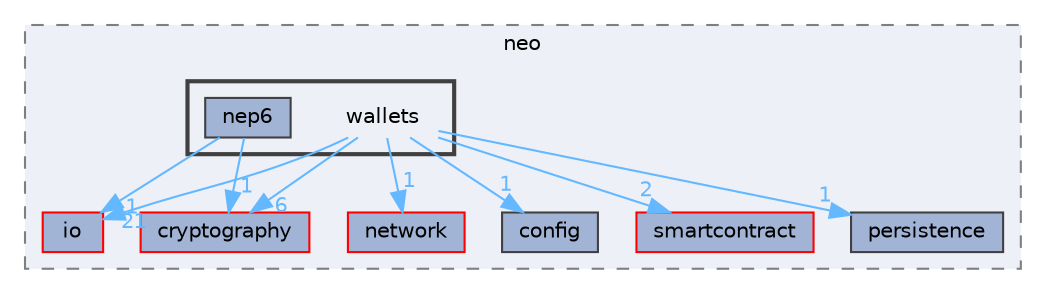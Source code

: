 digraph "include/neo/wallets"
{
 // LATEX_PDF_SIZE
  bgcolor="transparent";
  edge [fontname=Helvetica,fontsize=10,labelfontname=Helvetica,labelfontsize=10];
  node [fontname=Helvetica,fontsize=10,shape=box,height=0.2,width=0.4];
  compound=true
  subgraph clusterdir_8edea8149d7e00842ba8fdc4f4695c6b {
    graph [ bgcolor="#edf0f7", pencolor="grey50", label="neo", fontname=Helvetica,fontsize=10 style="filled,dashed", URL="dir_8edea8149d7e00842ba8fdc4f4695c6b.html",tooltip=""]
  dir_13a601a931e8adce0785ba6498e440f3 [label="cryptography", fillcolor="#a2b4d6", color="red", style="filled", URL="dir_13a601a931e8adce0785ba6498e440f3.html",tooltip=""];
  dir_1d072b0644af2f90e688c66b43067f89 [label="smartcontract", fillcolor="#a2b4d6", color="red", style="filled", URL="dir_1d072b0644af2f90e688c66b43067f89.html",tooltip=""];
  dir_37d8e5daf0ea5fe7c879fdd1c39eb55f [label="persistence", fillcolor="#a2b4d6", color="grey25", style="filled", URL="dir_37d8e5daf0ea5fe7c879fdd1c39eb55f.html",tooltip=""];
  dir_70f7bc972b7ef8396e0400925c4092c0 [label="network", fillcolor="#a2b4d6", color="red", style="filled", URL="dir_70f7bc972b7ef8396e0400925c4092c0.html",tooltip=""];
  dir_a46a28fba43bd7a324367dd633ce3fbb [label="io", fillcolor="#a2b4d6", color="red", style="filled", URL="dir_a46a28fba43bd7a324367dd633ce3fbb.html",tooltip=""];
  dir_ab6adf0d2cf033aa28a1ee10625cf246 [label="config", fillcolor="#a2b4d6", color="grey25", style="filled", URL="dir_ab6adf0d2cf033aa28a1ee10625cf246.html",tooltip=""];
  subgraph clusterdir_71a3caae203f875803ca2b4c19c35b2e {
    graph [ bgcolor="#edf0f7", pencolor="grey25", label="", fontname=Helvetica,fontsize=10 style="filled,bold", URL="dir_71a3caae203f875803ca2b4c19c35b2e.html",tooltip=""]
    dir_71a3caae203f875803ca2b4c19c35b2e [shape=plaintext, label="wallets"];
  dir_18fb7670a2c5e518eddc02fca3d9f0d7 [label="nep6", fillcolor="#a2b4d6", color="grey25", style="filled", URL="dir_18fb7670a2c5e518eddc02fca3d9f0d7.html",tooltip=""];
  }
  }
  dir_71a3caae203f875803ca2b4c19c35b2e->dir_13a601a931e8adce0785ba6498e440f3 [headlabel="6", labeldistance=1.5 headhref="dir_000064_000012.html" href="dir_000064_000012.html" color="steelblue1" fontcolor="steelblue1"];
  dir_71a3caae203f875803ca2b4c19c35b2e->dir_1d072b0644af2f90e688c66b43067f89 [headlabel="2", labeldistance=1.5 headhref="dir_000064_000056.html" href="dir_000064_000056.html" color="steelblue1" fontcolor="steelblue1"];
  dir_71a3caae203f875803ca2b4c19c35b2e->dir_37d8e5daf0ea5fe7c879fdd1c39eb55f [headlabel="1", labeldistance=1.5 headhref="dir_000064_000049.html" href="dir_000064_000049.html" color="steelblue1" fontcolor="steelblue1"];
  dir_71a3caae203f875803ca2b4c19c35b2e->dir_70f7bc972b7ef8396e0400925c4092c0 [headlabel="1", labeldistance=1.5 headhref="dir_000064_000039.html" href="dir_000064_000039.html" color="steelblue1" fontcolor="steelblue1"];
  dir_71a3caae203f875803ca2b4c19c35b2e->dir_a46a28fba43bd7a324367dd633ce3fbb [headlabel="21", labeldistance=1.5 headhref="dir_000064_000020.html" href="dir_000064_000020.html" color="steelblue1" fontcolor="steelblue1"];
  dir_71a3caae203f875803ca2b4c19c35b2e->dir_ab6adf0d2cf033aa28a1ee10625cf246 [headlabel="1", labeldistance=1.5 headhref="dir_000064_000005.html" href="dir_000064_000005.html" color="steelblue1" fontcolor="steelblue1"];
  dir_18fb7670a2c5e518eddc02fca3d9f0d7->dir_13a601a931e8adce0785ba6498e440f3 [headlabel="1", labeldistance=1.5 headhref="dir_000037_000012.html" href="dir_000037_000012.html" color="steelblue1" fontcolor="steelblue1"];
  dir_18fb7670a2c5e518eddc02fca3d9f0d7->dir_a46a28fba43bd7a324367dd633ce3fbb [headlabel="1", labeldistance=1.5 headhref="dir_000037_000020.html" href="dir_000037_000020.html" color="steelblue1" fontcolor="steelblue1"];
}
